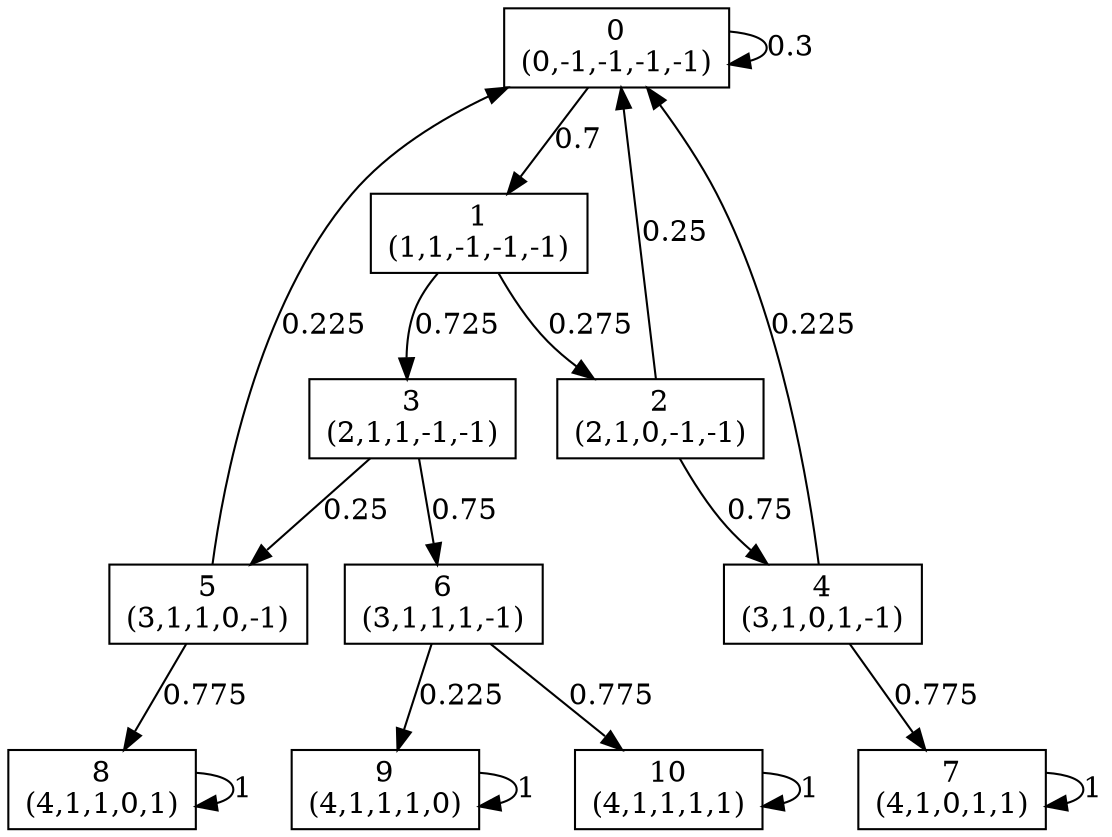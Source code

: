 digraph P {
node [shape=box];
0 -> 0 [ label="0.3" ];
0 -> 1 [ label="0.7" ];
1 -> 2 [ label="0.275" ];
1 -> 3 [ label="0.725" ];
2 -> 0 [ label="0.25" ];
2 -> 4 [ label="0.75" ];
3 -> 5 [ label="0.25" ];
3 -> 6 [ label="0.75" ];
4 -> 0 [ label="0.225" ];
4 -> 7 [ label="0.775" ];
5 -> 0 [ label="0.225" ];
5 -> 8 [ label="0.775" ];
6 -> 9 [ label="0.225" ];
6 -> 10 [ label="0.775" ];
7 -> 7 [ label="1" ];
8 -> 8 [ label="1" ];
9 -> 9 [ label="1" ];
10 -> 10 [ label="1" ];
0 [label="0\n(0,-1,-1,-1,-1)"];
1 [label="1\n(1,1,-1,-1,-1)"];
2 [label="2\n(2,1,0,-1,-1)"];
3 [label="3\n(2,1,1,-1,-1)"];
4 [label="4\n(3,1,0,1,-1)"];
5 [label="5\n(3,1,1,0,-1)"];
6 [label="6\n(3,1,1,1,-1)"];
7 [label="7\n(4,1,0,1,1)"];
8 [label="8\n(4,1,1,0,1)"];
9 [label="9\n(4,1,1,1,0)"];
10 [label="10\n(4,1,1,1,1)"];
}
